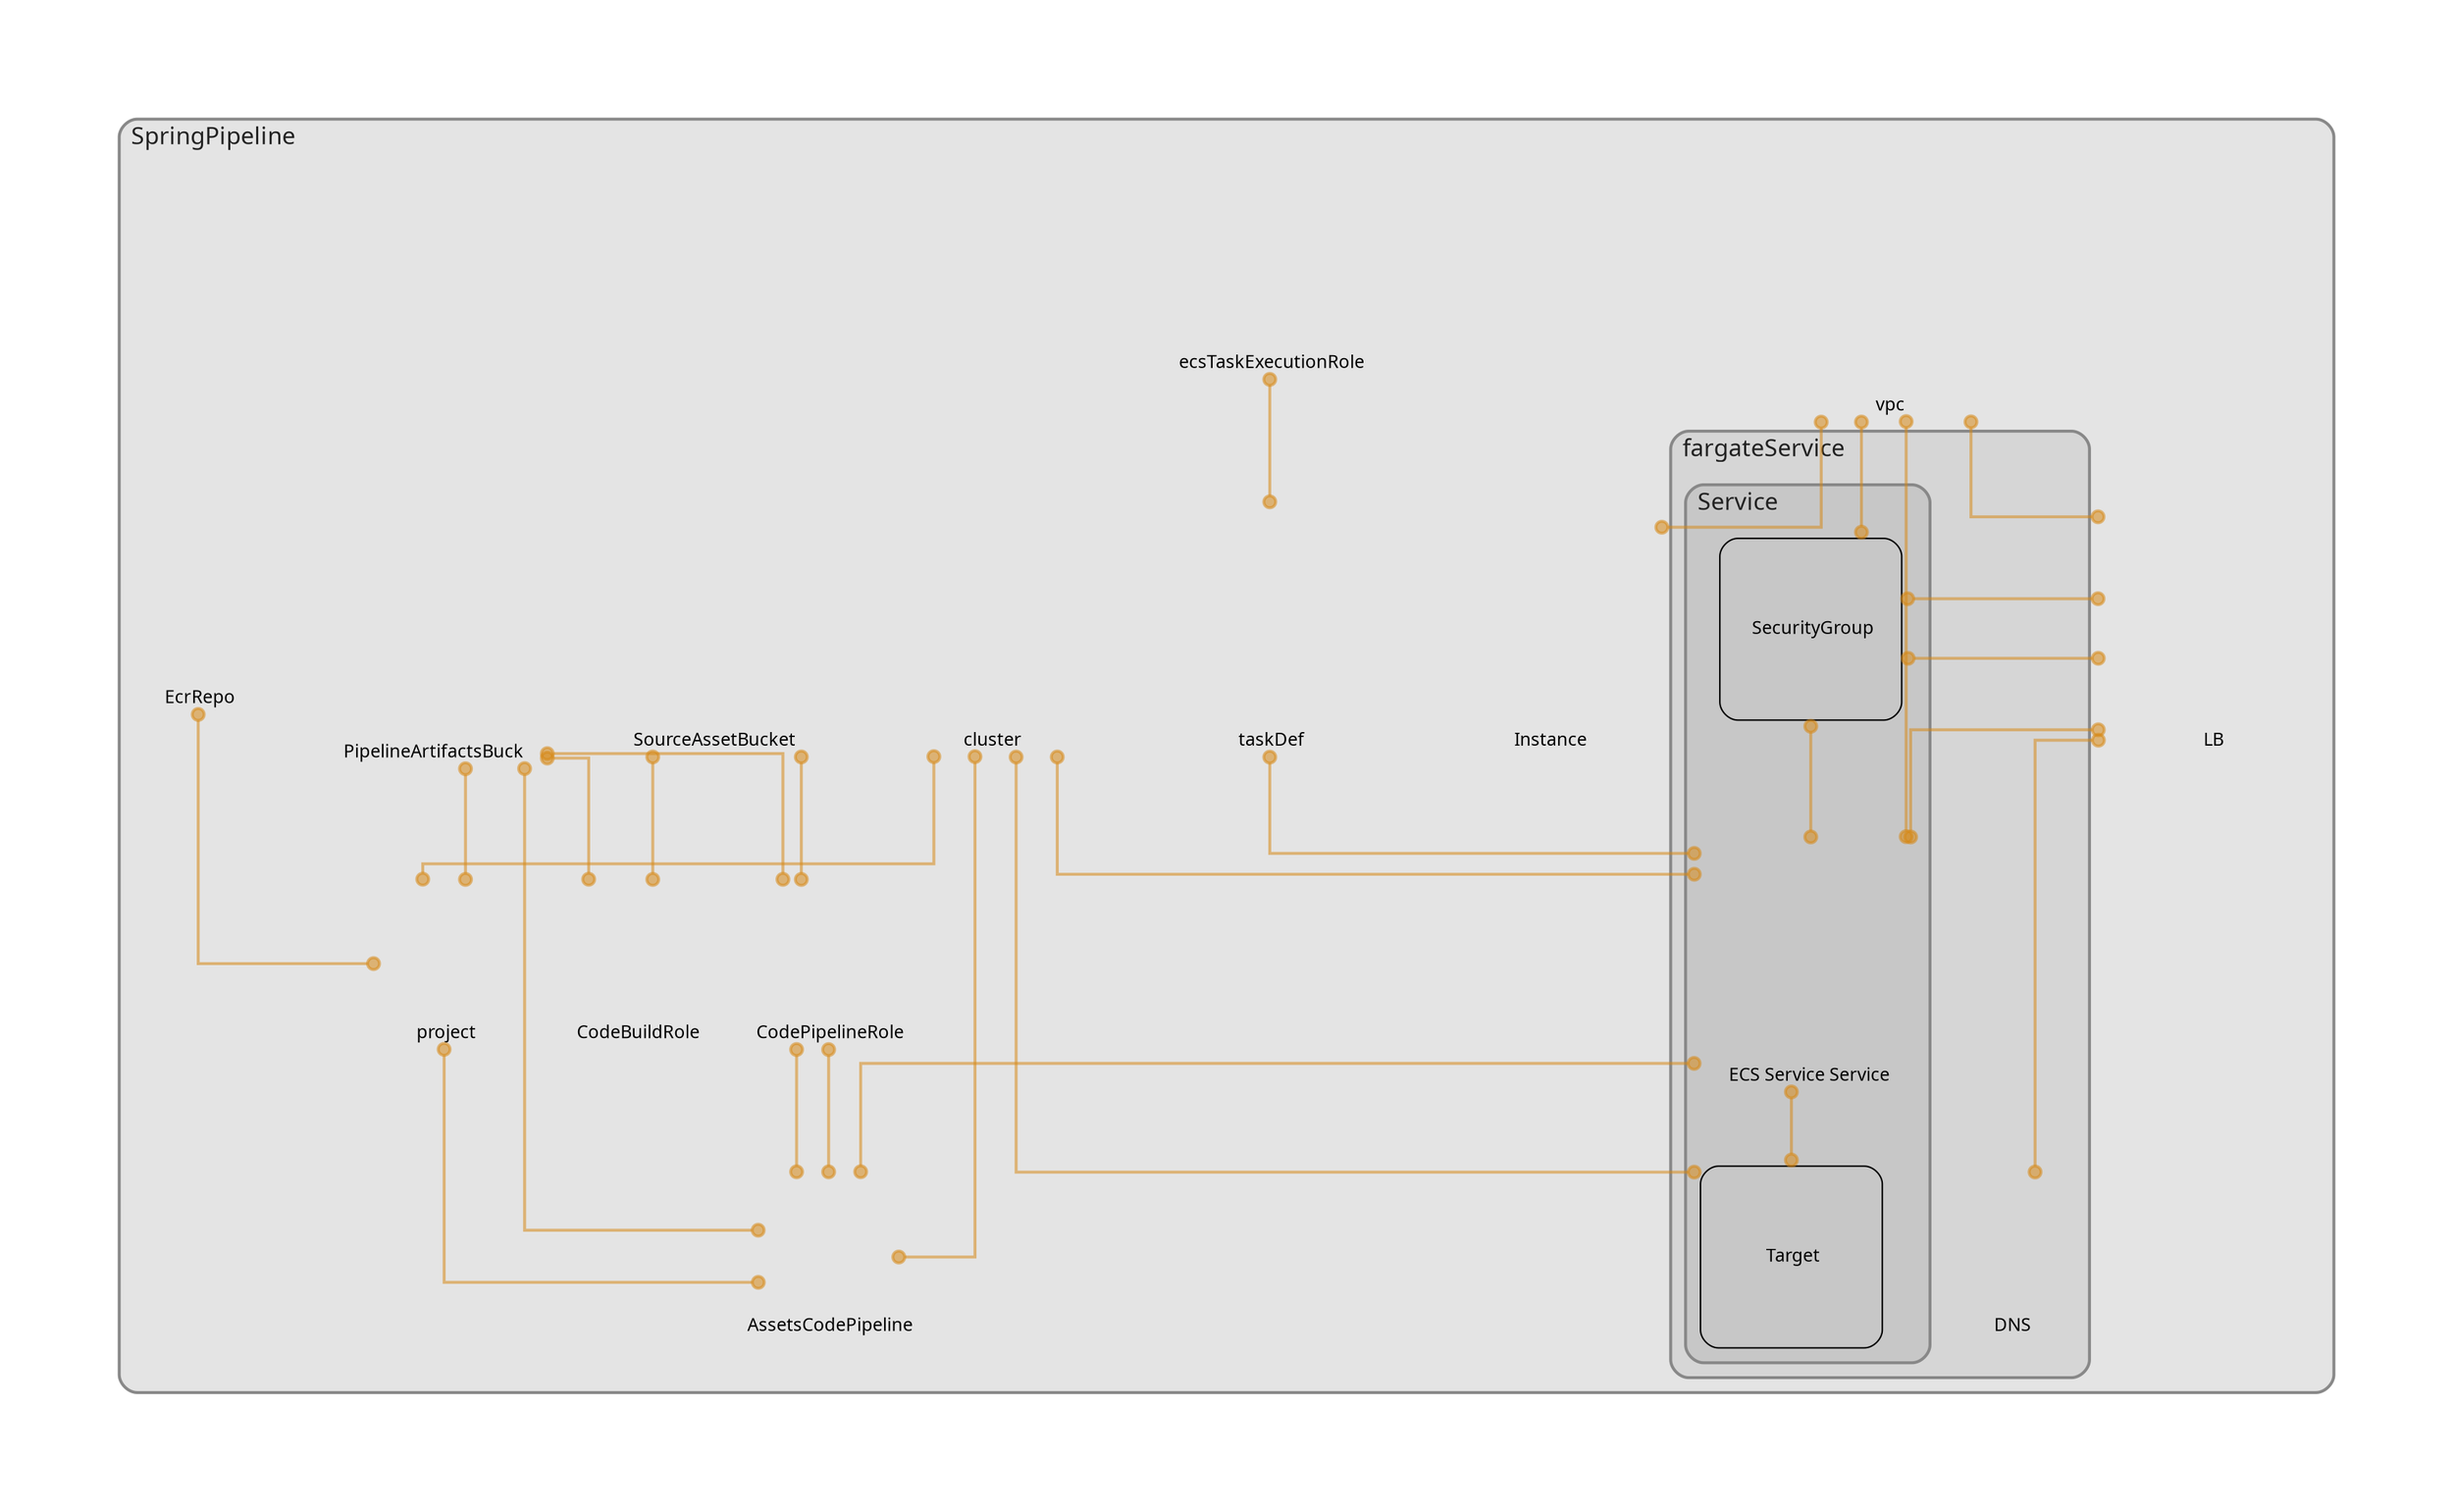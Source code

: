 digraph "Diagram" {
  splines = "ortho";
  pad = "1.0";
  nodesep = "0.60";
  ranksep = "0.75";
  fontname = "Sans-Serif";
  fontsize = "15";
  dpi = "200";
  rankdir = "BT";
  compound = "true";
  fontcolor = "#222222";
  edge [
    color = "#D5871488",
    penwidth = 2,
    arrowhead = "dot",
    arrowtail = "dot",
  ];
  node [
    shape = "box",
    style = "rounded",
    fixedsize = true,
    width = 1.7,
    height = 1.7,
    labelloc = "c",
    imagescale = true,
    fontname = "Sans-Serif",
    fontsize = 8,
    margin = 8,
  ];
  subgraph "SpringPipeline" {
    subgraph "cluster-SubGraph.SpringPipeline" {
      graph [
        label = "SpringPipeline",
        labelloc = "b",
        labeljust = "l",
        margin = "10",
        fontsize = "16",
        penwidth = "2",
        pencolor = "#888888",
        style = "filled,rounded",
        fillcolor = "#e4e4e4",
      ];
      "SpringPipeline/vpc" [
        label = " vpc",
        fontsize = 12,
        image = "/usr/local/lib/node_modules/cdk-dia/icons/aws/Service/Arch_Networking-Content/64/Arch_Amazon-Virtual-Private-Cloud_64@5x.png",
        imagescale = "true",
        imagepos = "tc",
        penwidth = "0",
        shape = "node",
        fixedsize = "true",
        labelloc = "b",
        width = 2,
        height = 2.266,
      ];
      "SpringPipeline/Instance" [
        label = " Instance",
        fontsize = 12,
        image = "/usr/local/lib/node_modules/cdk-dia/icons/aws/Resource/Res_Compute/Res_48_Dark/Res_Amazon-EC2_T2-Instance_48_Dark.png",
        imagescale = "true",
        imagepos = "tc",
        penwidth = "0",
        shape = "node",
        fixedsize = "true",
        labelloc = "b",
        width = 2,
        height = 2.266,
      ];
      "SpringPipeline/LB" [
        label = " LB",
        fontsize = 12,
        image = "/usr/local/lib/node_modules/cdk-dia/icons/aws/Service/Arch_Networking-Content/64/Arch_Elastic-Load-Balancing_64@5x.png",
        imagescale = "true",
        imagepos = "tc",
        penwidth = "0",
        shape = "node",
        fixedsize = "true",
        labelloc = "b",
        width = 2,
        height = 2.266,
      ];
      "SpringPipeline/cluster" [
        label = " cluster",
        fontsize = 12,
        image = "/usr/local/lib/node_modules/cdk-dia/icons/aws/Service/Arch_Compute/64/Arch_Amazon-Elastic-Container-Service_64@5x.png",
        imagescale = "true",
        imagepos = "tc",
        penwidth = "0",
        shape = "node",
        fixedsize = "true",
        labelloc = "b",
        width = 2,
        height = 2.266,
      ];
      "SpringPipeline/ecsTaskExecutionRole" [
        label = " ecsTaskExecutionRole",
        fontsize = 12,
        image = "/usr/local/lib/node_modules/cdk-dia/icons/aws/Service/Arch_Security-Identity-Compliance/64/Arch_AWS-Identity-and-Access-Management_64@5x.png",
        imagescale = "true",
        imagepos = "tc",
        penwidth = "0",
        shape = "node",
        fixedsize = "true",
        labelloc = "b",
        width = 1.2,
        height = 1.466,
      ];
      "SpringPipeline/taskDef" [
        label = " taskDef",
        fontsize = 12,
        image = "/usr/local/lib/node_modules/cdk-dia/icons/aws/Resource/Res_Containers/Res_48_Dark/Res_Amazon-Elastic-Container-Service_Task_48_Dark_gen.png",
        imagescale = "true",
        imagepos = "tc",
        penwidth = "0",
        shape = "node",
        fixedsize = "true",
        labelloc = "b",
        width = 2,
        height = 2.266,
      ];
      "SpringPipeline/EcrRepo" [
        label = " EcrRepo",
        fontsize = 12,
        image = "/usr/local/lib/node_modules/cdk-dia/icons/aws/Service/Arch_Compute/64/Arch_Amazon-Elastic-Container-Registry_64@5x.png",
        imagescale = "true",
        imagepos = "tc",
        penwidth = "0",
        shape = "node",
        fixedsize = "true",
        labelloc = "b",
        width = 1.2,
        height = 1.466,
      ];
      "SpringPipeline/project" [
        label = " project",
        fontsize = 12,
        image = "/usr/local/lib/node_modules/cdk-dia/icons/aws/Service/Arch_Developer- Tools/64/Arch_Amazon-CodeBuild_64@5x.png",
        imagescale = "true",
        imagepos = "tc",
        penwidth = "0",
        shape = "node",
        fixedsize = "true",
        labelloc = "b",
        width = 1.2,
        height = 1.466,
      ];
      "SpringPipeline/SourceAssetBucket" [
        label = " SourceAssetBucket",
        fontsize = 12,
        image = "/usr/local/lib/node_modules/cdk-dia/icons/aws/Service/Arch_Storage/64/Arch_Amazon-S3-Standard_64@5x.png",
        imagescale = "true",
        imagepos = "tc",
        penwidth = "0",
        shape = "node",
        fixedsize = "true",
        labelloc = "b",
        width = 2,
        height = 2.266,
      ];
      "SpringPipeline/PipelineArtifactsBucket" [
        label = "\nPipelineArtifactsBuck",
        fontsize = 12,
        image = "/usr/local/lib/node_modules/cdk-dia/icons/aws/Service/Arch_Storage/64/Arch_Amazon-S3-Standard_64@5x.png",
        imagescale = "true",
        imagepos = "tc",
        penwidth = "0",
        shape = "node",
        fixedsize = "true",
        labelloc = "b",
        width = 2,
        height = 2.4819999999999998,
      ];
      "SpringPipeline/CodeBuildRole" [
        label = " CodeBuildRole",
        fontsize = 12,
        image = "/usr/local/lib/node_modules/cdk-dia/icons/aws/Service/Arch_Security-Identity-Compliance/64/Arch_AWS-Identity-and-Access-Management_64@5x.png",
        imagescale = "true",
        imagepos = "tc",
        penwidth = "0",
        shape = "node",
        fixedsize = "true",
        labelloc = "b",
        width = 1.2,
        height = 1.466,
      ];
      "SpringPipeline/CodePipelineRole" [
        label = " CodePipelineRole",
        fontsize = 12,
        image = "/usr/local/lib/node_modules/cdk-dia/icons/aws/Service/Arch_Security-Identity-Compliance/64/Arch_AWS-Identity-and-Access-Management_64@5x.png",
        imagescale = "true",
        imagepos = "tc",
        penwidth = "0",
        shape = "node",
        fixedsize = "true",
        labelloc = "b",
        width = 1.2,
        height = 1.466,
      ];
      "SpringPipeline/AssetsCodePipeline" [
        label = " AssetsCodePipeline",
        fontsize = 12,
        image = "/usr/local/lib/node_modules/cdk-dia/icons/aws/Service/Arch_Developer- Tools/64/Arch_AWS-CodePipeline_64@5x.png",
        imagescale = "true",
        imagepos = "tc",
        penwidth = "0",
        shape = "node",
        fixedsize = "true",
        labelloc = "b",
        width = 1.2,
        height = 1.466,
      ];
      subgraph "cluster-SubGraph.fargateService" {
        graph [
          label = "fargateService",
          labelloc = "b",
          labeljust = "l",
          margin = "10",
          fontsize = "16",
          penwidth = "2",
          pencolor = "#888888",
          style = "filled,rounded",
          fillcolor = "#d6d6d6",
        ];
        "SpringPipeline/fargateService/DNS" [
          label = " DNS",
          fontsize = 12,
          image = "/usr/local/lib/node_modules/cdk-dia/icons/aws/Resource/Res_Networking-and-Content-Delivery/Res_48_Dark/Res_Amazon-Route-53-Hosted-Zone_48_Dark_gen.png",
          imagescale = "true",
          imagepos = "tc",
          penwidth = "0",
          shape = "node",
          fixedsize = "true",
          labelloc = "b",
          width = 1.2,
          height = 1.466,
        ];
        subgraph "cluster-SubGraph.Service" {
          graph [
            label = "Service",
            labelloc = "b",
            labeljust = "l",
            margin = "10",
            fontsize = "16",
            penwidth = "2",
            pencolor = "#888888",
            style = "filled,rounded",
            fillcolor = "#c7c7c7",
          ];
          "SpringPipeline/fargateService/Service/Service" [
            label = " ECS Service Service",
            fontsize = 12,
            image = "/usr/local/lib/node_modules/cdk-dia/icons/aws/Resource/Res_Containers/Res_48_Dark/Res_Amazon-Elastic-Container-Service_Service_48_Dark_gen.png",
            imagescale = "true",
            imagepos = "tc",
            penwidth = "0",
            shape = "node",
            fixedsize = "true",
            labelloc = "b",
            width = 2,
            height = 2.266,
          ];
          "SpringPipeline/fargateService/Service/SecurityGroup" [
            label = " SecurityGroup",
            fontsize = 12,
          ];
          "SpringPipeline/fargateService/Service/TaskCount/Target" [
            label = " Target",
            fontsize = 12,
          ];
        }
      }
    }
  }
  "SpringPipeline/Instance" -> "SpringPipeline/vpc" [
    dir = "both",
  ];
  "SpringPipeline/LB" -> "SpringPipeline/vpc" [
    dir = "both",
  ];
  "SpringPipeline/LB" -> "SpringPipeline/fargateService/Service/SecurityGroup" [
    dir = "both",
  ];
  "SpringPipeline/taskDef" -> "SpringPipeline/ecsTaskExecutionRole" [
    dir = "both",
  ];
  "SpringPipeline/fargateService/DNS" -> "SpringPipeline/LB" [
    dir = "both",
  ];
  "SpringPipeline/fargateService/Service/Service" -> "SpringPipeline/vpc" [
    dir = "both",
  ];
  "SpringPipeline/fargateService/Service/Service" -> "SpringPipeline/LB" [
    dir = "both",
  ];
  "SpringPipeline/fargateService/Service/Service" -> "SpringPipeline/cluster" [
    dir = "both",
  ];
  "SpringPipeline/fargateService/Service/Service" -> "SpringPipeline/taskDef" [
    dir = "both",
  ];
  "SpringPipeline/fargateService/Service/Service" -> "SpringPipeline/fargateService/Service/SecurityGroup" [
    dir = "both",
  ];
  "SpringPipeline/fargateService/Service/SecurityGroup" -> "SpringPipeline/vpc" [
    dir = "both",
  ];
  "SpringPipeline/fargateService/Service/SecurityGroup" -> "SpringPipeline/LB" [
    dir = "both",
  ];
  "SpringPipeline/fargateService/Service/TaskCount/Target" -> "SpringPipeline/fargateService/Service/Service" [
    dir = "both",
  ];
  "SpringPipeline/fargateService/Service/TaskCount/Target" -> "SpringPipeline/cluster" [
    dir = "both",
  ];
  "SpringPipeline/project" -> "SpringPipeline/cluster" [
    dir = "both",
  ];
  "SpringPipeline/project" -> "SpringPipeline/EcrRepo" [
    dir = "both",
  ];
  "SpringPipeline/project" -> "SpringPipeline/PipelineArtifactsBucket" [
    dir = "both",
  ];
  "SpringPipeline/CodeBuildRole" -> "SpringPipeline/SourceAssetBucket" [
    dir = "both",
  ];
  "SpringPipeline/CodeBuildRole" -> "SpringPipeline/PipelineArtifactsBucket" [
    dir = "both",
  ];
  "SpringPipeline/CodePipelineRole" -> "SpringPipeline/SourceAssetBucket" [
    dir = "both",
  ];
  "SpringPipeline/CodePipelineRole" -> "SpringPipeline/PipelineArtifactsBucket" [
    dir = "both",
  ];
  "SpringPipeline/CodePipelineRole" -> "SpringPipeline/AssetsCodePipeline" [
    dir = "both",
  ];
  "SpringPipeline/AssetsCodePipeline" -> "SpringPipeline/fargateService/Service/Service" [
    dir = "both",
  ];
  "SpringPipeline/AssetsCodePipeline" -> "SpringPipeline/cluster" [
    dir = "both",
  ];
  "SpringPipeline/AssetsCodePipeline" -> "SpringPipeline/project" [
    dir = "both",
  ];
  "SpringPipeline/AssetsCodePipeline" -> "SpringPipeline/PipelineArtifactsBucket" [
    dir = "both",
  ];
  "SpringPipeline/AssetsCodePipeline" -> "SpringPipeline/CodePipelineRole" [
    dir = "both",
  ];
}